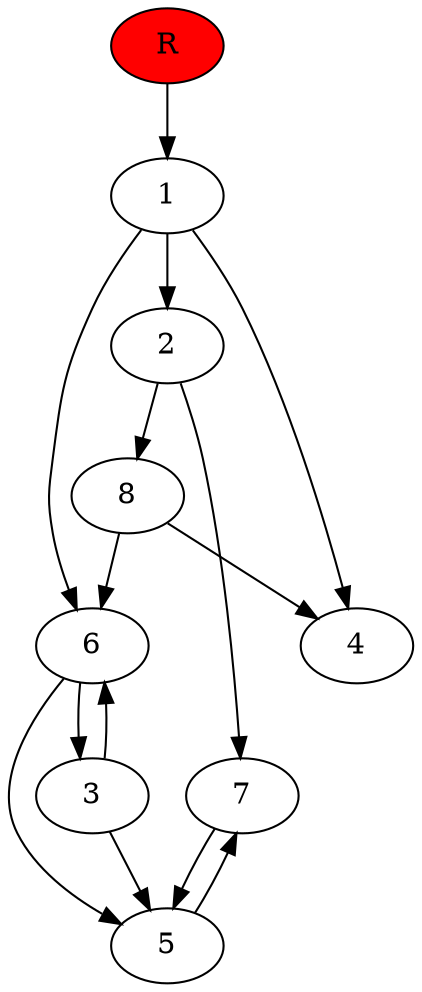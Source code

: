 digraph prb3421 {
	1
	2
	3
	4
	5
	6
	7
	8
	R [fillcolor="#ff0000" style=filled]
	1 -> 2
	1 -> 4
	1 -> 6
	2 -> 7
	2 -> 8
	3 -> 5
	3 -> 6
	5 -> 7
	6 -> 3
	6 -> 5
	7 -> 5
	8 -> 4
	8 -> 6
	R -> 1
}
